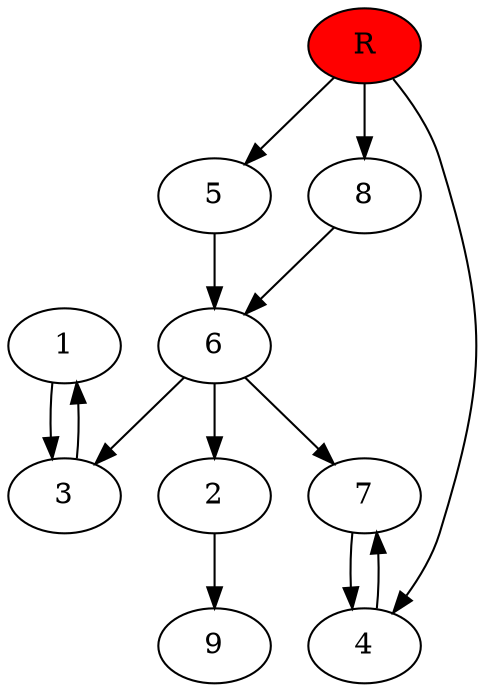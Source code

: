 digraph prb34589 {
	1
	2
	3
	4
	5
	6
	7
	8
	R [fillcolor="#ff0000" style=filled]
	1 -> 3
	2 -> 9
	3 -> 1
	4 -> 7
	5 -> 6
	6 -> 2
	6 -> 3
	6 -> 7
	7 -> 4
	8 -> 6
	R -> 4
	R -> 5
	R -> 8
}
